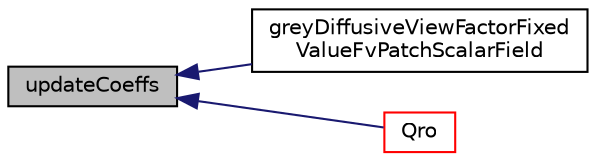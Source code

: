 digraph "updateCoeffs"
{
  bgcolor="transparent";
  edge [fontname="Helvetica",fontsize="10",labelfontname="Helvetica",labelfontsize="10"];
  node [fontname="Helvetica",fontsize="10",shape=record];
  rankdir="LR";
  Node1 [label="updateCoeffs",height=0.2,width=0.4,color="black", fillcolor="grey75", style="filled", fontcolor="black"];
  Node1 -> Node2 [dir="back",color="midnightblue",fontsize="10",style="solid",fontname="Helvetica"];
  Node2 [label="greyDiffusiveViewFactorFixed\lValueFvPatchScalarField",height=0.2,width=0.4,color="black",URL="$a00965.html#ac0f77c8c247c851d30397be12465fa34",tooltip="Construct as copy setting internal field reference. "];
  Node1 -> Node3 [dir="back",color="midnightblue",fontsize="10",style="solid",fontname="Helvetica"];
  Node3 [label="Qro",height=0.2,width=0.4,color="red",URL="$a00965.html#a21ea491a7586ab49ed1d6a4a860b98cd",tooltip="Return external radiative heat flux. "];
}
